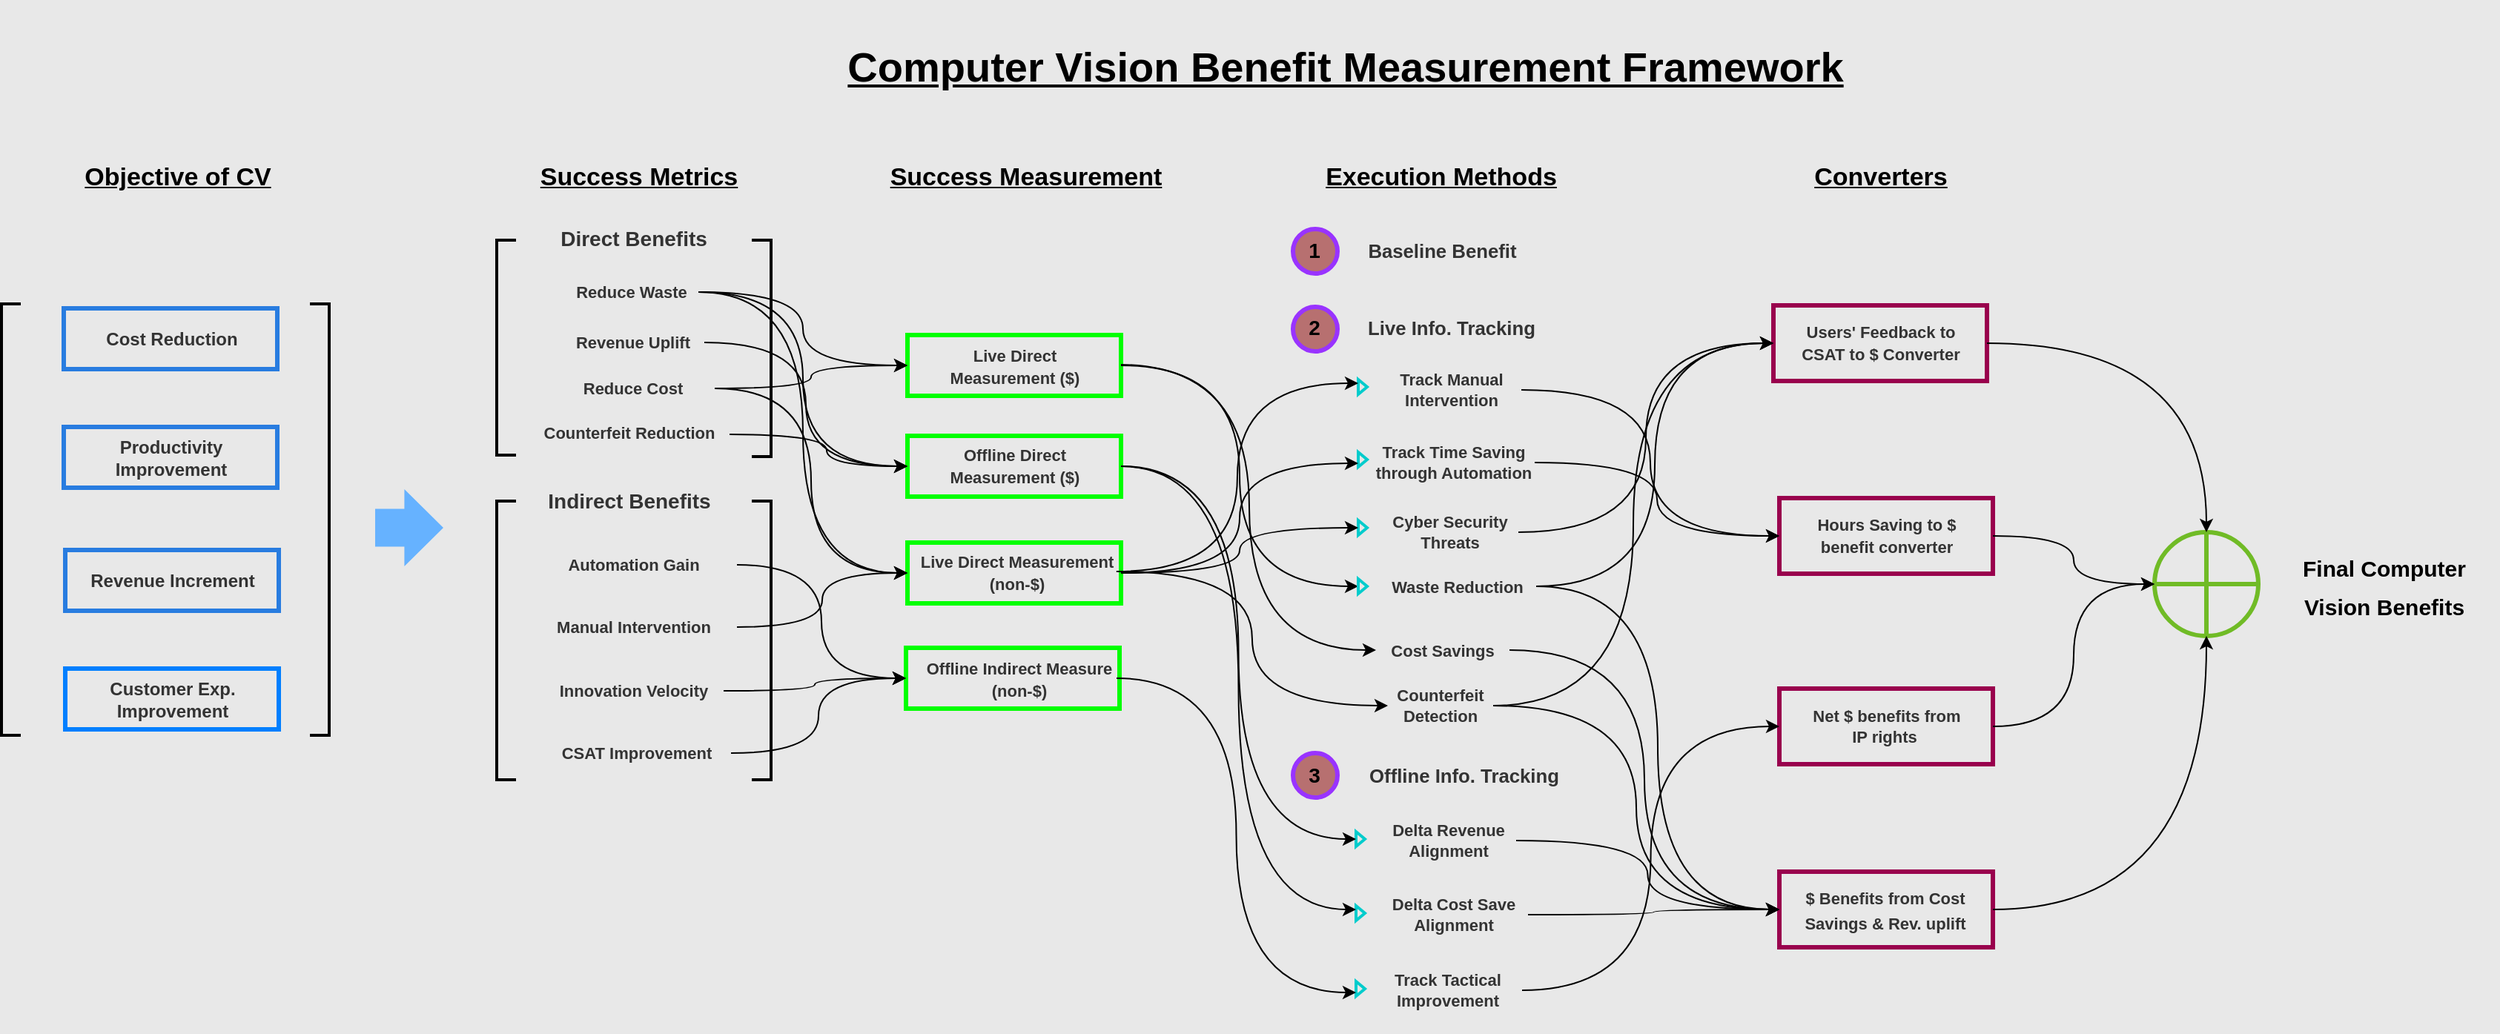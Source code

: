 <mxfile version="28.2.0">
  <diagram name="Page-1" id="OKO1WNVuiHA24uirFd6W">
    <mxGraphModel dx="1042" dy="546" grid="0" gridSize="10" guides="1" tooltips="1" connect="1" arrows="1" fold="1" page="1" pageScale="1" pageWidth="4681" pageHeight="3300" background="#E8E8E8" math="0" shadow="0">
      <root>
        <mxCell id="0" />
        <mxCell id="1" parent="0" />
        <mxCell id="Pjm44x9L5e39kdIj_LCA-42" value="" style="rounded=0;whiteSpace=wrap;html=1;fillColor=none;strokeColor=light-dark(#00FF00,#008F00);strokeWidth=3;" parent="1" vertex="1">
          <mxGeometry x="679" y="1675" width="144" height="41" as="geometry" />
        </mxCell>
        <mxCell id="Pjm44x9L5e39kdIj_LCA-7" value="" style="group" parent="1" vertex="1" connectable="0">
          <mxGeometry x="110" y="1657" width="144" height="41" as="geometry" />
        </mxCell>
        <mxCell id="Pjm44x9L5e39kdIj_LCA-1" value="" style="rounded=0;whiteSpace=wrap;html=1;fillColor=none;strokeColor=light-dark(#287ce0, #008F00);strokeWidth=3;" parent="Pjm44x9L5e39kdIj_LCA-7" vertex="1">
          <mxGeometry width="144" height="41" as="geometry" />
        </mxCell>
        <mxCell id="Pjm44x9L5e39kdIj_LCA-3" value="&lt;h4&gt;&lt;font style=&quot;color: rgb(51, 51, 51);&quot;&gt;&lt;b&gt;Cost Reduction&lt;/b&gt;&lt;/font&gt;&lt;/h4&gt;" style="text;html=1;align=center;verticalAlign=middle;whiteSpace=wrap;rounded=0;" parent="Pjm44x9L5e39kdIj_LCA-7" vertex="1">
          <mxGeometry x="10" y="5.5" width="125.5" height="30" as="geometry" />
        </mxCell>
        <mxCell id="Pjm44x9L5e39kdIj_LCA-8" value="" style="group" parent="1" vertex="1" connectable="0">
          <mxGeometry x="110" y="1737" width="144" height="41" as="geometry" />
        </mxCell>
        <mxCell id="Pjm44x9L5e39kdIj_LCA-5" value="" style="rounded=0;whiteSpace=wrap;html=1;fillColor=none;strokeColor=light-dark(#287ce0, #008F00);strokeWidth=3;" parent="Pjm44x9L5e39kdIj_LCA-8" vertex="1">
          <mxGeometry width="144" height="41" as="geometry" />
        </mxCell>
        <mxCell id="Pjm44x9L5e39kdIj_LCA-6" value="&lt;h4&gt;&lt;font style=&quot;color: rgb(51, 51, 51);&quot;&gt;&lt;b style=&quot;&quot;&gt;Productivity Improvement&lt;/b&gt;&lt;/font&gt;&lt;/h4&gt;" style="text;html=1;align=center;verticalAlign=middle;whiteSpace=wrap;rounded=0;" parent="Pjm44x9L5e39kdIj_LCA-8" vertex="1">
          <mxGeometry x="15.5" y="5.5" width="113" height="30" as="geometry" />
        </mxCell>
        <mxCell id="Pjm44x9L5e39kdIj_LCA-12" value="" style="group" parent="1" vertex="1" connectable="0">
          <mxGeometry x="111" y="1820" width="144" height="41" as="geometry" />
        </mxCell>
        <mxCell id="Pjm44x9L5e39kdIj_LCA-13" value="" style="rounded=0;whiteSpace=wrap;html=1;fillColor=none;strokeColor=light-dark(#287ce0, #008F00);strokeWidth=3;" parent="Pjm44x9L5e39kdIj_LCA-12" vertex="1">
          <mxGeometry width="144" height="41" as="geometry" />
        </mxCell>
        <mxCell id="Pjm44x9L5e39kdIj_LCA-14" value="&lt;h4&gt;&lt;font style=&quot;color: rgb(51, 51, 51);&quot;&gt;&lt;b style=&quot;&quot;&gt;Revenue Increment&lt;/b&gt;&lt;/font&gt;&lt;/h4&gt;" style="text;html=1;align=center;verticalAlign=middle;whiteSpace=wrap;rounded=0;" parent="Pjm44x9L5e39kdIj_LCA-12" vertex="1">
          <mxGeometry x="15.5" y="5.5" width="113" height="30" as="geometry" />
        </mxCell>
        <mxCell id="Pjm44x9L5e39kdIj_LCA-15" value="" style="group" parent="1" vertex="1" connectable="0">
          <mxGeometry x="111" y="1900" width="144" height="41" as="geometry" />
        </mxCell>
        <mxCell id="Pjm44x9L5e39kdIj_LCA-16" value="" style="rounded=0;whiteSpace=wrap;html=1;fillColor=none;strokeColor=light-dark(#007FFF,#008F00);strokeWidth=3;" parent="Pjm44x9L5e39kdIj_LCA-15" vertex="1">
          <mxGeometry width="144" height="41" as="geometry" />
        </mxCell>
        <mxCell id="Pjm44x9L5e39kdIj_LCA-17" value="&lt;h4&gt;&lt;font style=&quot;color: rgb(51, 51, 51);&quot;&gt;&lt;b style=&quot;&quot;&gt;Customer Exp. Improvement&lt;/b&gt;&lt;/font&gt;&lt;/h4&gt;" style="text;html=1;align=center;verticalAlign=middle;whiteSpace=wrap;rounded=0;" parent="Pjm44x9L5e39kdIj_LCA-15" vertex="1">
          <mxGeometry x="15.5" y="5.5" width="113" height="30" as="geometry" />
        </mxCell>
        <mxCell id="Pjm44x9L5e39kdIj_LCA-18" value="" style="strokeWidth=2;html=1;shape=mxgraph.flowchart.annotation_1;align=left;pointerEvents=1;" parent="1" vertex="1">
          <mxGeometry x="68" y="1654" width="13" height="291" as="geometry" />
        </mxCell>
        <mxCell id="Pjm44x9L5e39kdIj_LCA-20" value="" style="strokeWidth=2;html=1;shape=mxgraph.flowchart.annotation_1;align=left;pointerEvents=1;direction=west;" parent="1" vertex="1">
          <mxGeometry x="276" y="1654" width="13" height="291" as="geometry" />
        </mxCell>
        <mxCell id="Pjm44x9L5e39kdIj_LCA-22" value="&lt;b&gt;Objective of CV&lt;/b&gt;" style="text;html=1;align=center;verticalAlign=middle;whiteSpace=wrap;rounded=0;fontSize=17;fontStyle=4" parent="1" vertex="1">
          <mxGeometry x="83" y="1554" width="208" height="30" as="geometry" />
        </mxCell>
        <mxCell id="Pjm44x9L5e39kdIj_LCA-23" value="&lt;h4&gt;&lt;font style=&quot;color: rgb(51, 51, 51);&quot;&gt;&lt;b&gt;Direct Benefits&lt;/b&gt;&lt;/font&gt;&lt;/h4&gt;" style="text;html=1;align=center;verticalAlign=middle;whiteSpace=wrap;rounded=0;fontSize=14;" parent="1" vertex="1">
          <mxGeometry x="425" y="1595" width="139" height="30" as="geometry" />
        </mxCell>
        <mxCell id="Pjm44x9L5e39kdIj_LCA-24" value="&lt;b&gt;Success Metrics&lt;/b&gt;" style="text;html=1;align=center;verticalAlign=middle;whiteSpace=wrap;rounded=0;fontSize=17;fontStyle=4" parent="1" vertex="1">
          <mxGeometry x="394" y="1554" width="208" height="30" as="geometry" />
        </mxCell>
        <mxCell id="Pjm44x9L5e39kdIj_LCA-25" value="" style="strokeWidth=2;html=1;shape=mxgraph.flowchart.annotation_1;align=left;pointerEvents=1;" parent="1" vertex="1">
          <mxGeometry x="402" y="1611" width="13" height="145" as="geometry" />
        </mxCell>
        <mxCell id="Pjm44x9L5e39kdIj_LCA-26" value="" style="strokeWidth=2;html=1;shape=mxgraph.flowchart.annotation_1;align=left;pointerEvents=1;direction=west;" parent="1" vertex="1">
          <mxGeometry x="574" y="1611" width="13" height="146" as="geometry" />
        </mxCell>
        <mxCell id="Pjm44x9L5e39kdIj_LCA-75" style="edgeStyle=orthogonalEdgeStyle;curved=1;rounded=0;orthogonalLoop=1;jettySize=auto;html=1;exitX=1;exitY=0.5;exitDx=0;exitDy=0;entryX=0;entryY=0.5;entryDx=0;entryDy=0;" parent="1" source="Pjm44x9L5e39kdIj_LCA-27" target="Pjm44x9L5e39kdIj_LCA-42" edge="1">
          <mxGeometry relative="1" as="geometry" />
        </mxCell>
        <mxCell id="Pjm44x9L5e39kdIj_LCA-27" value="&lt;h5&gt;&lt;font style=&quot;color: rgb(51, 51, 51); font-size: 11px;&quot;&gt;&lt;b style=&quot;&quot;&gt;Reduce Waste&lt;/b&gt;&lt;/font&gt;&lt;/h5&gt;" style="text;html=1;align=center;verticalAlign=middle;whiteSpace=wrap;rounded=0;fontSize=14;" parent="1" vertex="1">
          <mxGeometry x="448" y="1631" width="90" height="30" as="geometry" />
        </mxCell>
        <mxCell id="Pjm44x9L5e39kdIj_LCA-28" value="&lt;h5&gt;&lt;font style=&quot;color: rgb(51, 51, 51); font-size: 11px;&quot;&gt;&lt;b style=&quot;&quot;&gt;Revenue Uplift&lt;/b&gt;&lt;/font&gt;&lt;/h5&gt;" style="text;html=1;align=center;verticalAlign=middle;whiteSpace=wrap;rounded=0;fontSize=14;fontFamily=Helvetica;fontColor=default;" parent="1" vertex="1">
          <mxGeometry x="446" y="1665" width="96" height="30" as="geometry" />
        </mxCell>
        <mxCell id="Pjm44x9L5e39kdIj_LCA-29" value="&lt;h5&gt;&lt;font style=&quot;color: rgb(51, 51, 51); font-size: 11px;&quot;&gt;&lt;b style=&quot;&quot;&gt;Reduce Cost&lt;/b&gt;&lt;/font&gt;&lt;/h5&gt;" style="text;html=1;align=center;verticalAlign=middle;whiteSpace=wrap;rounded=0;fontSize=12;" parent="1" vertex="1">
          <mxGeometry x="439" y="1701" width="110" height="20" as="geometry" />
        </mxCell>
        <mxCell id="Pjm44x9L5e39kdIj_LCA-30" value="&lt;h4&gt;&lt;font style=&quot;color: rgb(51, 51, 51);&quot;&gt;&lt;b&gt;Indirect Benefits&lt;/b&gt;&lt;/font&gt;&lt;/h4&gt;" style="text;html=1;align=center;verticalAlign=middle;whiteSpace=wrap;rounded=0;fontSize=14;" parent="1" vertex="1">
          <mxGeometry x="422" y="1772" width="139" height="30" as="geometry" />
        </mxCell>
        <mxCell id="Pjm44x9L5e39kdIj_LCA-31" value="" style="strokeWidth=2;html=1;shape=mxgraph.flowchart.annotation_1;align=left;pointerEvents=1;" parent="1" vertex="1">
          <mxGeometry x="402" y="1787" width="13" height="188" as="geometry" />
        </mxCell>
        <mxCell id="Pjm44x9L5e39kdIj_LCA-32" value="" style="strokeWidth=2;html=1;shape=mxgraph.flowchart.annotation_1;align=left;pointerEvents=1;direction=west;" parent="1" vertex="1">
          <mxGeometry x="574" y="1787" width="13" height="188" as="geometry" />
        </mxCell>
        <mxCell id="Pjm44x9L5e39kdIj_LCA-33" value="&lt;h5&gt;&lt;font style=&quot;color: rgb(51, 51, 51); font-size: 11px;&quot;&gt;&lt;b style=&quot;&quot;&gt;Automation Gain&lt;/b&gt;&lt;/font&gt;&lt;/h5&gt;" style="text;html=1;align=center;verticalAlign=middle;whiteSpace=wrap;rounded=0;fontSize=12;" parent="1" vertex="1">
          <mxGeometry x="425" y="1815" width="139" height="30" as="geometry" />
        </mxCell>
        <mxCell id="Pjm44x9L5e39kdIj_LCA-34" value="&lt;h5&gt;&lt;font style=&quot;color: rgb(51, 51, 51); font-size: 11px;&quot;&gt;&lt;b&gt;Manual Intervention&lt;/b&gt;&lt;/font&gt;&lt;/h5&gt;" style="text;html=1;align=center;verticalAlign=middle;whiteSpace=wrap;rounded=0;fontSize=12;" parent="1" vertex="1">
          <mxGeometry x="425" y="1857" width="139" height="30" as="geometry" />
        </mxCell>
        <mxCell id="Pjm44x9L5e39kdIj_LCA-35" value="&lt;h5&gt;&lt;font style=&quot;color: rgb(51, 51, 51); font-size: 11px;&quot;&gt;&lt;b style=&quot;&quot;&gt;Innovation Velocity&lt;/b&gt;&lt;/font&gt;&lt;/h5&gt;" style="text;html=1;align=center;verticalAlign=middle;whiteSpace=wrap;rounded=0;fontSize=12;" parent="1" vertex="1">
          <mxGeometry x="434" y="1900" width="121" height="30" as="geometry" />
        </mxCell>
        <mxCell id="Pjm44x9L5e39kdIj_LCA-38" value="&lt;h5&gt;&lt;font style=&quot;color: rgb(51, 51, 51); font-size: 11px;&quot;&gt;&lt;b style=&quot;&quot;&gt;CSAT Improvement&lt;/b&gt;&lt;/font&gt;&lt;/h5&gt;" style="text;html=1;align=center;verticalAlign=middle;whiteSpace=wrap;rounded=0;fontSize=12;" parent="1" vertex="1">
          <mxGeometry x="433" y="1942" width="127" height="30" as="geometry" />
        </mxCell>
        <mxCell id="Pjm44x9L5e39kdIj_LCA-40" value="&lt;b&gt;Success Measurement&lt;/b&gt;" style="text;html=1;align=center;verticalAlign=middle;whiteSpace=wrap;rounded=0;fontSize=17;fontStyle=4" parent="1" vertex="1">
          <mxGeometry x="655" y="1554" width="208" height="30" as="geometry" />
        </mxCell>
        <mxCell id="Pjm44x9L5e39kdIj_LCA-41" value="" style="group" parent="1" vertex="1" connectable="0">
          <mxGeometry x="679" y="1675" width="144" height="41" as="geometry" />
        </mxCell>
        <mxCell id="Pjm44x9L5e39kdIj_LCA-43" value="&lt;h4&gt;&lt;font style=&quot;color: rgb(51, 51, 51); font-size: 11px;&quot;&gt;&lt;b&gt;Live Direct Measurement ($)&lt;/b&gt;&lt;/font&gt;&lt;/h4&gt;" style="text;html=1;align=center;verticalAlign=middle;whiteSpace=wrap;rounded=0;" parent="Pjm44x9L5e39kdIj_LCA-41" vertex="1">
          <mxGeometry x="15.5" y="5.5" width="113" height="30" as="geometry" />
        </mxCell>
        <mxCell id="Pjm44x9L5e39kdIj_LCA-48" value="" style="rounded=0;whiteSpace=wrap;html=1;fillColor=none;strokeColor=light-dark(#00FF00,#008F00);strokeWidth=3;" parent="1" vertex="1">
          <mxGeometry x="679" y="1743" width="144" height="41" as="geometry" />
        </mxCell>
        <mxCell id="Pjm44x9L5e39kdIj_LCA-49" value="" style="group" parent="1" vertex="1" connectable="0">
          <mxGeometry x="679" y="1742" width="144" height="41" as="geometry" />
        </mxCell>
        <mxCell id="Pjm44x9L5e39kdIj_LCA-50" value="&lt;h4&gt;&lt;font style=&quot;color: rgb(51, 51, 51); font-size: 11px;&quot;&gt;&lt;b&gt;Offline Direct Measurement ($)&lt;/b&gt;&lt;/font&gt;&lt;/h4&gt;" style="text;html=1;align=center;verticalAlign=middle;whiteSpace=wrap;rounded=0;" parent="Pjm44x9L5e39kdIj_LCA-49" vertex="1">
          <mxGeometry x="15.5" y="5.5" width="113" height="30" as="geometry" />
        </mxCell>
        <mxCell id="Pjm44x9L5e39kdIj_LCA-62" value="" style="rounded=0;whiteSpace=wrap;html=1;fillColor=none;strokeColor=light-dark(#00FF00,#008F00);strokeWidth=3;" parent="1" vertex="1">
          <mxGeometry x="679" y="1815" width="144" height="41" as="geometry" />
        </mxCell>
        <mxCell id="Pjm44x9L5e39kdIj_LCA-63" value="" style="group" parent="1" vertex="1" connectable="0">
          <mxGeometry x="675" y="1814" width="147" height="41" as="geometry" />
        </mxCell>
        <mxCell id="Pjm44x9L5e39kdIj_LCA-64" value="&lt;h4&gt;&lt;font style=&quot;color: rgb(51, 51, 51); font-size: 11px;&quot;&gt;&lt;b&gt;Live Direct Measurement (non-$)&lt;/b&gt;&lt;/font&gt;&lt;/h4&gt;" style="text;html=1;align=center;verticalAlign=middle;whiteSpace=wrap;rounded=0;" parent="Pjm44x9L5e39kdIj_LCA-63" vertex="1">
          <mxGeometry x="11.229" y="5.5" width="133.729" height="30" as="geometry" />
        </mxCell>
        <mxCell id="Pjm44x9L5e39kdIj_LCA-76" style="edgeStyle=orthogonalEdgeStyle;curved=1;rounded=0;orthogonalLoop=1;jettySize=auto;html=1;exitX=1;exitY=0.5;exitDx=0;exitDy=0;entryX=0;entryY=0.5;entryDx=0;entryDy=0;" parent="1" source="Pjm44x9L5e39kdIj_LCA-27" target="Pjm44x9L5e39kdIj_LCA-48" edge="1">
          <mxGeometry relative="1" as="geometry">
            <mxPoint x="610" y="1652" as="sourcePoint" />
            <mxPoint x="753" y="1631" as="targetPoint" />
          </mxGeometry>
        </mxCell>
        <mxCell id="Pjm44x9L5e39kdIj_LCA-77" style="edgeStyle=orthogonalEdgeStyle;curved=1;rounded=0;orthogonalLoop=1;jettySize=auto;html=1;exitX=1;exitY=0.5;exitDx=0;exitDy=0;entryX=0;entryY=0.5;entryDx=0;entryDy=0;" parent="1" source="Pjm44x9L5e39kdIj_LCA-28" target="Pjm44x9L5e39kdIj_LCA-48" edge="1">
          <mxGeometry relative="1" as="geometry">
            <mxPoint x="595" y="1713" as="sourcePoint" />
            <mxPoint x="678" y="1688" as="targetPoint" />
          </mxGeometry>
        </mxCell>
        <mxCell id="Pjm44x9L5e39kdIj_LCA-79" style="edgeStyle=orthogonalEdgeStyle;curved=1;rounded=0;orthogonalLoop=1;jettySize=auto;html=1;exitX=1;exitY=0.5;exitDx=0;exitDy=0;entryX=0;entryY=0.5;entryDx=0;entryDy=0;" parent="1" source="Pjm44x9L5e39kdIj_LCA-29" target="Pjm44x9L5e39kdIj_LCA-62" edge="1">
          <mxGeometry relative="1" as="geometry">
            <mxPoint x="510.25" y="1746" as="sourcePoint" />
            <mxPoint x="650.25" y="1758" as="targetPoint" />
          </mxGeometry>
        </mxCell>
        <mxCell id="Pjm44x9L5e39kdIj_LCA-81" style="edgeStyle=orthogonalEdgeStyle;curved=1;rounded=0;orthogonalLoop=1;jettySize=auto;html=1;exitX=1;exitY=0.5;exitDx=0;exitDy=0;entryX=0;entryY=0.5;entryDx=0;entryDy=0;" parent="1" source="Pjm44x9L5e39kdIj_LCA-29" target="Pjm44x9L5e39kdIj_LCA-42" edge="1">
          <mxGeometry relative="1" as="geometry">
            <mxPoint x="511" y="1769" as="sourcePoint" />
            <mxPoint x="641" y="1818" as="targetPoint" />
          </mxGeometry>
        </mxCell>
        <mxCell id="Pjm44x9L5e39kdIj_LCA-84" style="edgeStyle=orthogonalEdgeStyle;curved=1;rounded=0;orthogonalLoop=1;jettySize=auto;html=1;exitX=1;exitY=0.5;exitDx=0;exitDy=0;entryX=0;entryY=0.5;entryDx=0;entryDy=0;" parent="1" source="Pjm44x9L5e39kdIj_LCA-33" target="Pjm44x9L5e39kdIj_LCA-86" edge="1">
          <mxGeometry relative="1" as="geometry">
            <mxPoint x="603" y="1804" as="sourcePoint" />
            <mxPoint x="724" y="1813" as="targetPoint" />
          </mxGeometry>
        </mxCell>
        <mxCell id="Pjm44x9L5e39kdIj_LCA-86" value="" style="rounded=0;whiteSpace=wrap;html=1;fillColor=none;strokeColor=light-dark(#00FF00,#008F00);strokeWidth=3;" parent="1" vertex="1">
          <mxGeometry x="678" y="1886" width="144" height="41" as="geometry" />
        </mxCell>
        <mxCell id="Pjm44x9L5e39kdIj_LCA-87" value="" style="group" parent="1" vertex="1" connectable="0">
          <mxGeometry x="678" y="1886" width="144" height="41" as="geometry" />
        </mxCell>
        <mxCell id="Pjm44x9L5e39kdIj_LCA-88" value="&lt;h4&gt;&lt;font style=&quot;color: rgb(51, 51, 51); font-size: 11px;&quot;&gt;&lt;b&gt;Offline Indirect Measure (non-$)&lt;/b&gt;&lt;/font&gt;&lt;/h4&gt;" style="text;html=1;align=center;verticalAlign=middle;whiteSpace=wrap;rounded=0;" parent="Pjm44x9L5e39kdIj_LCA-87" vertex="1">
          <mxGeometry x="11" y="5.5" width="131" height="30" as="geometry" />
        </mxCell>
        <mxCell id="Pjm44x9L5e39kdIj_LCA-89" style="edgeStyle=orthogonalEdgeStyle;curved=1;rounded=0;orthogonalLoop=1;jettySize=auto;html=1;entryX=0;entryY=0.5;entryDx=0;entryDy=0;exitX=1;exitY=0.5;exitDx=0;exitDy=0;" parent="1" source="Pjm44x9L5e39kdIj_LCA-35" target="Pjm44x9L5e39kdIj_LCA-86" edge="1">
          <mxGeometry relative="1" as="geometry">
            <mxPoint x="580" y="1911" as="sourcePoint" />
            <mxPoint x="688" y="1988" as="targetPoint" />
          </mxGeometry>
        </mxCell>
        <mxCell id="Pjm44x9L5e39kdIj_LCA-90" style="edgeStyle=orthogonalEdgeStyle;curved=1;rounded=0;orthogonalLoop=1;jettySize=auto;html=1;entryX=0;entryY=0.5;entryDx=0;entryDy=0;exitX=1;exitY=0.5;exitDx=0;exitDy=0;" parent="1" source="Pjm44x9L5e39kdIj_LCA-38" target="Pjm44x9L5e39kdIj_LCA-86" edge="1">
          <mxGeometry relative="1" as="geometry">
            <mxPoint x="626" y="1939" as="sourcePoint" />
            <mxPoint x="756" y="2002" as="targetPoint" />
          </mxGeometry>
        </mxCell>
        <mxCell id="Pjm44x9L5e39kdIj_LCA-91" value="&lt;b&gt;Execution Methods&lt;/b&gt;" style="text;html=1;align=center;verticalAlign=middle;whiteSpace=wrap;rounded=0;fontSize=17;fontStyle=4" parent="1" vertex="1">
          <mxGeometry x="935" y="1554" width="208" height="30" as="geometry" />
        </mxCell>
        <mxCell id="Pjm44x9L5e39kdIj_LCA-94" value="&lt;h3&gt;&lt;font style=&quot;color: rgb(51, 51, 51);&quot;&gt;&lt;b&gt;Baseline Benefit&amp;nbsp;&lt;/b&gt;&lt;/font&gt;&lt;/h3&gt;" style="text;html=1;align=center;verticalAlign=middle;whiteSpace=wrap;rounded=0;fontSize=11;" parent="1" vertex="1">
          <mxGeometry x="978" y="1602.5" width="127" height="30" as="geometry" />
        </mxCell>
        <mxCell id="Pjm44x9L5e39kdIj_LCA-92" value="" style="strokeWidth=3;html=1;shape=mxgraph.flowchart.start_2;whiteSpace=wrap;strokeColor=light-dark(#9933FF,#EDEDED);fillColor=light-dark(#b77070, #ededed);container=0;" parent="1" vertex="1">
          <mxGeometry x="939" y="1603.5" width="30" height="30" as="geometry" />
        </mxCell>
        <mxCell id="Pjm44x9L5e39kdIj_LCA-93" value="&lt;h2&gt;&lt;font style=&quot;font-size: 14px;&quot;&gt;1&lt;/font&gt;&lt;/h2&gt;" style="text;html=1;align=center;verticalAlign=middle;whiteSpace=wrap;rounded=0;container=0;" parent="1" vertex="1">
          <mxGeometry x="942.5" y="1606" width="21" height="21" as="geometry" />
        </mxCell>
        <mxCell id="Pjm44x9L5e39kdIj_LCA-96" value="&lt;h3&gt;&lt;font style=&quot;color: rgb(51, 51, 51);&quot;&gt;&lt;b&gt;Live Info. Tracking&lt;/b&gt;&lt;/font&gt;&lt;/h3&gt;" style="text;html=1;align=center;verticalAlign=middle;whiteSpace=wrap;rounded=0;fontSize=11;" parent="1" vertex="1">
          <mxGeometry x="978" y="1655" width="136" height="30" as="geometry" />
        </mxCell>
        <mxCell id="Pjm44x9L5e39kdIj_LCA-97" value="" style="strokeWidth=3;html=1;shape=mxgraph.flowchart.start_2;whiteSpace=wrap;strokeColor=light-dark(#9933FF,#EDEDED);fillColor=light-dark(#b77070, #ededed);container=0;" parent="1" vertex="1">
          <mxGeometry x="939" y="1656" width="30" height="30" as="geometry" />
        </mxCell>
        <mxCell id="Pjm44x9L5e39kdIj_LCA-98" value="&lt;h2&gt;&lt;font style=&quot;font-size: 14px;&quot;&gt;2&lt;/font&gt;&lt;/h2&gt;" style="text;html=1;align=center;verticalAlign=middle;whiteSpace=wrap;rounded=0;container=0;" parent="1" vertex="1">
          <mxGeometry x="942.5" y="1658.5" width="21" height="21" as="geometry" />
        </mxCell>
        <mxCell id="Pjm44x9L5e39kdIj_LCA-100" value="" style="triangle;whiteSpace=wrap;html=1;strokeWidth=2;strokeColor=#00CCCC;fillColor=none;" parent="1" vertex="1">
          <mxGeometry x="983" y="1705" width="6" height="10" as="geometry" />
        </mxCell>
        <mxCell id="Pjm44x9L5e39kdIj_LCA-101" value="&lt;h5&gt;&lt;font style=&quot;color: rgb(51, 51, 51); font-size: 11px;&quot;&gt;&lt;b style=&quot;&quot;&gt;Track Manual Intervention&lt;/b&gt;&lt;/font&gt;&lt;/h5&gt;" style="text;html=1;align=center;verticalAlign=middle;whiteSpace=wrap;rounded=0;fontSize=11;" parent="1" vertex="1">
          <mxGeometry x="999" y="1700" width="94" height="24" as="geometry" />
        </mxCell>
        <mxCell id="Pjm44x9L5e39kdIj_LCA-103" value="" style="triangle;whiteSpace=wrap;html=1;strokeWidth=2;strokeColor=#00CCCC;fillColor=none;" parent="1" vertex="1">
          <mxGeometry x="983" y="1754" width="6" height="10" as="geometry" />
        </mxCell>
        <mxCell id="Pjm44x9L5e39kdIj_LCA-104" value="&lt;h5&gt;&lt;font style=&quot;color: rgb(51, 51, 51); font-size: 11px;&quot;&gt;&lt;b style=&quot;&quot;&gt;Track Time Saving through Automation&lt;/b&gt;&lt;/font&gt;&lt;/h5&gt;" style="text;html=1;align=center;verticalAlign=middle;whiteSpace=wrap;rounded=0;fontSize=11;" parent="1" vertex="1">
          <mxGeometry x="993" y="1749" width="109" height="24" as="geometry" />
        </mxCell>
        <mxCell id="DvH0oKD77Us_AZ8ZDjh3-1" value="" style="triangle;whiteSpace=wrap;html=1;strokeWidth=2;strokeColor=#00CCCC;fillColor=none;" parent="1" vertex="1">
          <mxGeometry x="983" y="1800" width="6" height="10" as="geometry" />
        </mxCell>
        <mxCell id="DvH0oKD77Us_AZ8ZDjh3-2" value="&lt;h5&gt;&lt;font style=&quot;color: rgb(51, 51, 51); font-size: 11px;&quot;&gt;&lt;b style=&quot;&quot;&gt;Cyber Security Threats&lt;/b&gt;&lt;/font&gt;&lt;/h5&gt;" style="text;html=1;align=center;verticalAlign=middle;whiteSpace=wrap;rounded=0;fontSize=11;" parent="1" vertex="1">
          <mxGeometry x="999" y="1796" width="92" height="24" as="geometry" />
        </mxCell>
        <mxCell id="DvH0oKD77Us_AZ8ZDjh3-3" value="&lt;h3&gt;&lt;font style=&quot;color: rgb(51, 51, 51);&quot;&gt;&lt;b&gt;Offline Info. Tracking&lt;/b&gt;&lt;/font&gt;&lt;/h3&gt;" style="text;html=1;align=center;verticalAlign=middle;whiteSpace=wrap;rounded=0;fontSize=11;" parent="1" vertex="1">
          <mxGeometry x="978" y="1957" width="152.5" height="30" as="geometry" />
        </mxCell>
        <mxCell id="DvH0oKD77Us_AZ8ZDjh3-4" value="" style="strokeWidth=3;html=1;shape=mxgraph.flowchart.start_2;whiteSpace=wrap;strokeColor=light-dark(#9933FF,#EDEDED);fillColor=light-dark(#b77070, #ededed);container=0;" parent="1" vertex="1">
          <mxGeometry x="939" y="1957" width="30" height="30" as="geometry" />
        </mxCell>
        <mxCell id="DvH0oKD77Us_AZ8ZDjh3-5" value="&lt;h2&gt;&lt;font style=&quot;font-size: 14px;&quot;&gt;3&lt;/font&gt;&lt;/h2&gt;" style="text;html=1;align=center;verticalAlign=middle;whiteSpace=wrap;rounded=0;container=0;" parent="1" vertex="1">
          <mxGeometry x="942.5" y="1960.5" width="21" height="21" as="geometry" />
        </mxCell>
        <mxCell id="DvH0oKD77Us_AZ8ZDjh3-8" value="" style="triangle;whiteSpace=wrap;html=1;strokeWidth=2;strokeColor=#00CCCC;fillColor=none;" parent="1" vertex="1">
          <mxGeometry x="981.5" y="2010" width="6" height="10" as="geometry" />
        </mxCell>
        <mxCell id="DvH0oKD77Us_AZ8ZDjh3-9" value="&lt;h5&gt;&lt;font style=&quot;color: rgb(51, 51, 51); font-size: 11px;&quot;&gt;&lt;b style=&quot;&quot;&gt;Delta Revenue Alignment&lt;/b&gt;&lt;/font&gt;&lt;/h5&gt;" style="text;html=1;align=center;verticalAlign=middle;whiteSpace=wrap;rounded=0;fontSize=11;" parent="1" vertex="1">
          <mxGeometry x="997.5" y="2004" width="92" height="24" as="geometry" />
        </mxCell>
        <mxCell id="DvH0oKD77Us_AZ8ZDjh3-10" value="" style="triangle;whiteSpace=wrap;html=1;strokeWidth=2;strokeColor=#00CCCC;fillColor=none;" parent="1" vertex="1">
          <mxGeometry x="981.5" y="2060" width="6" height="10" as="geometry" />
        </mxCell>
        <mxCell id="DvH0oKD77Us_AZ8ZDjh3-11" value="&lt;h5&gt;&lt;font style=&quot;color: rgb(51, 51, 51); font-size: 11px;&quot;&gt;&lt;b style=&quot;&quot;&gt;Delta Cost Save Alignment&lt;/b&gt;&lt;/font&gt;&lt;/h5&gt;" style="text;html=1;align=center;verticalAlign=middle;whiteSpace=wrap;rounded=0;fontSize=11;" parent="1" vertex="1">
          <mxGeometry x="996.5" y="2054" width="101" height="24" as="geometry" />
        </mxCell>
        <mxCell id="DvH0oKD77Us_AZ8ZDjh3-12" value="&lt;b&gt;Converters&lt;/b&gt;" style="text;html=1;align=center;verticalAlign=middle;whiteSpace=wrap;rounded=0;fontSize=17;fontStyle=4" parent="1" vertex="1">
          <mxGeometry x="1243" y="1554" width="185" height="30" as="geometry" />
        </mxCell>
        <mxCell id="DvH0oKD77Us_AZ8ZDjh3-14" style="edgeStyle=orthogonalEdgeStyle;curved=1;rounded=0;orthogonalLoop=1;jettySize=auto;html=1;exitX=1;exitY=0.5;exitDx=0;exitDy=0;entryX=0;entryY=0.5;entryDx=0;entryDy=0;" parent="1" source="Pjm44x9L5e39kdIj_LCA-42" target="DvH0oKD77Us_AZ8ZDjh3-15" edge="1">
          <mxGeometry relative="1" as="geometry">
            <mxPoint x="795.53" y="1780.26" as="sourcePoint" />
            <mxPoint x="938.53" y="1759.26" as="targetPoint" />
          </mxGeometry>
        </mxCell>
        <mxCell id="DvH0oKD77Us_AZ8ZDjh3-15" value="" style="triangle;whiteSpace=wrap;html=1;strokeWidth=2;strokeColor=#00CCCC;fillColor=none;" parent="1" vertex="1">
          <mxGeometry x="983" y="1839.5" width="6" height="10" as="geometry" />
        </mxCell>
        <mxCell id="DvH0oKD77Us_AZ8ZDjh3-16" value="&lt;h5&gt;&lt;font style=&quot;color: rgb(51, 51, 51); font-size: 11px;&quot;&gt;&lt;b style=&quot;&quot;&gt;Waste Reduction&lt;/b&gt;&lt;/font&gt;&lt;/h5&gt;" style="text;html=1;align=center;verticalAlign=middle;whiteSpace=wrap;rounded=0;fontSize=11;" parent="1" vertex="1">
          <mxGeometry x="997" y="1832.5" width="106" height="24" as="geometry" />
        </mxCell>
        <mxCell id="DvH0oKD77Us_AZ8ZDjh3-17" style="edgeStyle=orthogonalEdgeStyle;curved=1;rounded=0;orthogonalLoop=1;jettySize=auto;html=1;exitX=1;exitY=0.5;exitDx=0;exitDy=0;entryX=0;entryY=0.5;entryDx=0;entryDy=0;" parent="1" source="Pjm44x9L5e39kdIj_LCA-48" target="DvH0oKD77Us_AZ8ZDjh3-8" edge="1">
          <mxGeometry relative="1" as="geometry">
            <mxPoint x="874" y="1638" as="sourcePoint" />
            <mxPoint x="1028" y="1880" as="targetPoint" />
          </mxGeometry>
        </mxCell>
        <mxCell id="DvH0oKD77Us_AZ8ZDjh3-18" style="edgeStyle=orthogonalEdgeStyle;curved=1;rounded=0;orthogonalLoop=1;jettySize=auto;html=1;exitX=1;exitY=0.5;exitDx=0;exitDy=0;entryX=0;entryY=0.25;entryDx=0;entryDy=0;" parent="1" source="Pjm44x9L5e39kdIj_LCA-48" target="DvH0oKD77Us_AZ8ZDjh3-10" edge="1">
          <mxGeometry relative="1" as="geometry">
            <mxPoint x="790.44" y="1738.03" as="sourcePoint" />
            <mxPoint x="942.44" y="2091.03" as="targetPoint" />
          </mxGeometry>
        </mxCell>
        <mxCell id="DvH0oKD77Us_AZ8ZDjh3-19" style="edgeStyle=orthogonalEdgeStyle;curved=1;rounded=0;orthogonalLoop=1;jettySize=auto;html=1;exitX=1;exitY=0.5;exitDx=0;exitDy=0;entryX=0;entryY=0.5;entryDx=0;entryDy=0;" parent="1" source="Pjm44x9L5e39kdIj_LCA-62" target="DvH0oKD77Us_AZ8ZDjh3-1" edge="1">
          <mxGeometry relative="1" as="geometry">
            <mxPoint x="873" y="1805" as="sourcePoint" />
            <mxPoint x="916" y="1924" as="targetPoint" />
          </mxGeometry>
        </mxCell>
        <mxCell id="DvH0oKD77Us_AZ8ZDjh3-22" style="edgeStyle=orthogonalEdgeStyle;curved=1;rounded=0;orthogonalLoop=1;jettySize=auto;html=1;exitX=1;exitY=0.5;exitDx=0;exitDy=0;entryX=0;entryY=0.75;entryDx=0;entryDy=0;" parent="1" source="Pjm44x9L5e39kdIj_LCA-62" target="Pjm44x9L5e39kdIj_LCA-103" edge="1">
          <mxGeometry relative="1" as="geometry">
            <mxPoint x="815" y="1757" as="sourcePoint" />
            <mxPoint x="969" y="1814" as="targetPoint" />
          </mxGeometry>
        </mxCell>
        <mxCell id="DvH0oKD77Us_AZ8ZDjh3-23" style="edgeStyle=orthogonalEdgeStyle;curved=1;rounded=0;orthogonalLoop=1;jettySize=auto;html=1;exitX=1;exitY=0.5;exitDx=0;exitDy=0;entryX=0;entryY=0.25;entryDx=0;entryDy=0;" parent="1" source="Pjm44x9L5e39kdIj_LCA-64" target="Pjm44x9L5e39kdIj_LCA-100" edge="1">
          <mxGeometry relative="1" as="geometry">
            <mxPoint x="843" y="1991" as="sourcePoint" />
            <mxPoint x="997" y="2001" as="targetPoint" />
          </mxGeometry>
        </mxCell>
        <mxCell id="DvH0oKD77Us_AZ8ZDjh3-26" value="" style="triangle;whiteSpace=wrap;html=1;strokeWidth=2;strokeColor=#00CCCC;fillColor=none;" parent="1" vertex="1">
          <mxGeometry x="981.5" y="2111" width="6" height="10" as="geometry" />
        </mxCell>
        <mxCell id="DvH0oKD77Us_AZ8ZDjh3-27" value="&lt;h5&gt;&lt;font style=&quot;color: rgb(51, 51, 51); font-size: 11px;&quot;&gt;&lt;b style=&quot;&quot;&gt;Track Tactical Improvement&lt;/b&gt;&lt;/font&gt;&lt;/h5&gt;" style="text;html=1;align=center;verticalAlign=middle;whiteSpace=wrap;rounded=0;fontSize=11;" parent="1" vertex="1">
          <mxGeometry x="992.5" y="2105" width="101" height="24" as="geometry" />
        </mxCell>
        <mxCell id="DvH0oKD77Us_AZ8ZDjh3-28" style="edgeStyle=orthogonalEdgeStyle;curved=1;rounded=0;orthogonalLoop=1;jettySize=auto;html=1;exitX=1;exitY=0.5;exitDx=0;exitDy=0;entryX=0;entryY=0.75;entryDx=0;entryDy=0;" parent="1" source="Pjm44x9L5e39kdIj_LCA-88" target="DvH0oKD77Us_AZ8ZDjh3-26" edge="1">
          <mxGeometry relative="1" as="geometry">
            <mxPoint x="929" y="1756" as="sourcePoint" />
            <mxPoint x="1078" y="2109" as="targetPoint" />
          </mxGeometry>
        </mxCell>
        <mxCell id="DvH0oKD77Us_AZ8ZDjh3-29" value="" style="rounded=0;whiteSpace=wrap;html=1;fillColor=none;strokeColor=light-dark(#99004d, #008F00);strokeWidth=3;" parent="1" vertex="1">
          <mxGeometry x="1263" y="1655" width="144" height="51" as="geometry" />
        </mxCell>
        <mxCell id="DvH0oKD77Us_AZ8ZDjh3-30" value="" style="group;strokeColor=light-dark(#99004d, #008F00);" parent="1" vertex="1" connectable="0">
          <mxGeometry x="1263" y="1655" width="144" height="51" as="geometry" />
        </mxCell>
        <mxCell id="DvH0oKD77Us_AZ8ZDjh3-31" value="&lt;h4&gt;&lt;font style=&quot;color: rgb(51, 51, 51); font-size: 11px;&quot;&gt;&lt;b&gt;Users&#39; Feedback to CSAT to $ Converter&lt;/b&gt;&lt;/font&gt;&lt;/h4&gt;" style="text;html=1;align=center;verticalAlign=middle;whiteSpace=wrap;rounded=0;" parent="DvH0oKD77Us_AZ8ZDjh3-30" vertex="1">
          <mxGeometry x="15.5" y="6.841" width="113" height="37.317" as="geometry" />
        </mxCell>
        <mxCell id="DvH0oKD77Us_AZ8ZDjh3-33" value="" style="rounded=0;whiteSpace=wrap;html=1;fillColor=none;strokeColor=light-dark(#99004D,#008F00);strokeWidth=3;" parent="1" vertex="1">
          <mxGeometry x="1267" y="1785" width="144" height="51" as="geometry" />
        </mxCell>
        <mxCell id="DvH0oKD77Us_AZ8ZDjh3-34" value="" style="group" parent="1" vertex="1" connectable="0">
          <mxGeometry x="1267" y="1785" width="144" height="51" as="geometry" />
        </mxCell>
        <mxCell id="DvH0oKD77Us_AZ8ZDjh3-35" value="&lt;h4&gt;&lt;font style=&quot;color: rgb(51, 51, 51); font-size: 11px;&quot;&gt;&lt;b&gt;Hours Saving to $ benefit converter&lt;/b&gt;&lt;/font&gt;&lt;/h4&gt;" style="text;html=1;align=center;verticalAlign=middle;whiteSpace=wrap;rounded=0;" parent="DvH0oKD77Us_AZ8ZDjh3-34" vertex="1">
          <mxGeometry x="15.5" y="6.841" width="113" height="37.317" as="geometry" />
        </mxCell>
        <mxCell id="DvH0oKD77Us_AZ8ZDjh3-36" value="" style="rounded=0;whiteSpace=wrap;html=1;fillColor=none;strokeColor=light-dark(#99004D,#008F00);strokeWidth=3;" parent="1" vertex="1">
          <mxGeometry x="1267" y="1913.5" width="144" height="51" as="geometry" />
        </mxCell>
        <mxCell id="DvH0oKD77Us_AZ8ZDjh3-37" value="" style="group" parent="1" vertex="1" connectable="0">
          <mxGeometry x="1267" y="1913.5" width="144" height="51" as="geometry" />
        </mxCell>
        <mxCell id="DvH0oKD77Us_AZ8ZDjh3-38" value="&lt;h5&gt;&lt;font color=&quot;#333333&quot;&gt;&lt;span style=&quot;font-size: 11px;&quot;&gt;&lt;b&gt;Net $ benefits from IP rights&amp;nbsp;&lt;/b&gt;&lt;/span&gt;&lt;/font&gt;&lt;/h5&gt;" style="text;html=1;align=center;verticalAlign=middle;whiteSpace=wrap;rounded=0;" parent="DvH0oKD77Us_AZ8ZDjh3-37" vertex="1">
          <mxGeometry x="15.5" y="6.841" width="113" height="37.317" as="geometry" />
        </mxCell>
        <mxCell id="DvH0oKD77Us_AZ8ZDjh3-39" value="" style="rounded=0;whiteSpace=wrap;html=1;fillColor=none;strokeColor=light-dark(#99004D,#008F00);strokeWidth=3;" parent="1" vertex="1">
          <mxGeometry x="1267" y="2037" width="144" height="51" as="geometry" />
        </mxCell>
        <mxCell id="DvH0oKD77Us_AZ8ZDjh3-40" value="" style="group" parent="1" vertex="1" connectable="0">
          <mxGeometry x="1267" y="2037" width="144" height="51" as="geometry" />
        </mxCell>
        <mxCell id="DvH0oKD77Us_AZ8ZDjh3-41" value="&lt;h3&gt;&lt;font color=&quot;#333333&quot;&gt;&lt;span style=&quot;font-size: 11px;&quot;&gt;&lt;b&gt;$ Benefits from Cost Savings &amp;amp; Rev. uplift&lt;/b&gt;&lt;/span&gt;&lt;/font&gt;&lt;/h3&gt;" style="text;html=1;align=center;verticalAlign=middle;whiteSpace=wrap;rounded=0;" parent="DvH0oKD77Us_AZ8ZDjh3-40" vertex="1">
          <mxGeometry x="6" y="6.84" width="131" height="37.32" as="geometry" />
        </mxCell>
        <mxCell id="DvH0oKD77Us_AZ8ZDjh3-42" value="" style="verticalLabelPosition=bottom;verticalAlign=top;html=1;shape=mxgraph.flowchart.summing_function;fillColor=none;strokeColor=#70BB26;strokeWidth=3;" parent="1" vertex="1">
          <mxGeometry x="1520" y="1808" width="70" height="70" as="geometry" />
        </mxCell>
        <mxCell id="DvH0oKD77Us_AZ8ZDjh3-43" style="edgeStyle=orthogonalEdgeStyle;curved=1;rounded=0;orthogonalLoop=1;jettySize=auto;html=1;exitX=1;exitY=0.5;exitDx=0;exitDy=0;entryX=0.5;entryY=0;entryDx=0;entryDy=0;entryPerimeter=0;" parent="1" source="DvH0oKD77Us_AZ8ZDjh3-29" target="DvH0oKD77Us_AZ8ZDjh3-42" edge="1">
          <mxGeometry relative="1" as="geometry">
            <mxPoint x="1473" y="1675" as="sourcePoint" />
            <mxPoint x="1588" y="1800" as="targetPoint" />
          </mxGeometry>
        </mxCell>
        <mxCell id="DvH0oKD77Us_AZ8ZDjh3-44" style="edgeStyle=orthogonalEdgeStyle;curved=1;rounded=0;orthogonalLoop=1;jettySize=auto;html=1;exitX=1;exitY=0.5;exitDx=0;exitDy=0;entryX=0.5;entryY=1;entryDx=0;entryDy=0;entryPerimeter=0;" parent="1" source="DvH0oKD77Us_AZ8ZDjh3-39" target="DvH0oKD77Us_AZ8ZDjh3-42" edge="1">
          <mxGeometry relative="1" as="geometry">
            <mxPoint x="1495" y="1980" as="sourcePoint" />
            <mxPoint x="1643" y="2107" as="targetPoint" />
          </mxGeometry>
        </mxCell>
        <mxCell id="DvH0oKD77Us_AZ8ZDjh3-45" style="edgeStyle=orthogonalEdgeStyle;curved=1;rounded=0;orthogonalLoop=1;jettySize=auto;html=1;exitX=1;exitY=0.5;exitDx=0;exitDy=0;entryX=0;entryY=0.5;entryDx=0;entryDy=0;entryPerimeter=0;" parent="1" source="DvH0oKD77Us_AZ8ZDjh3-33" target="DvH0oKD77Us_AZ8ZDjh3-42" edge="1">
          <mxGeometry relative="1" as="geometry">
            <mxPoint x="1484" y="1687" as="sourcePoint" />
            <mxPoint x="1632" y="1814" as="targetPoint" />
          </mxGeometry>
        </mxCell>
        <mxCell id="DvH0oKD77Us_AZ8ZDjh3-46" style="edgeStyle=orthogonalEdgeStyle;curved=1;rounded=0;orthogonalLoop=1;jettySize=auto;html=1;exitX=1;exitY=0.5;exitDx=0;exitDy=0;entryX=0;entryY=0.5;entryDx=0;entryDy=0;entryPerimeter=0;" parent="1" source="DvH0oKD77Us_AZ8ZDjh3-36" target="DvH0oKD77Us_AZ8ZDjh3-42" edge="1">
          <mxGeometry relative="1" as="geometry">
            <mxPoint x="1480" y="1836" as="sourcePoint" />
            <mxPoint x="1454" y="1878" as="targetPoint" />
          </mxGeometry>
        </mxCell>
        <mxCell id="DvH0oKD77Us_AZ8ZDjh3-47" value="&lt;h2&gt;&lt;b&gt;&lt;font style=&quot;font-size: 15px;&quot;&gt;Final Computer Vision Benefits&lt;/font&gt;&lt;/b&gt;&lt;/h2&gt;" style="text;html=1;align=center;verticalAlign=middle;whiteSpace=wrap;rounded=0;fontSize=14;" parent="1" vertex="1">
          <mxGeometry x="1598" y="1818.5" width="154" height="49" as="geometry" />
        </mxCell>
        <mxCell id="DvH0oKD77Us_AZ8ZDjh3-48" style="edgeStyle=orthogonalEdgeStyle;curved=1;rounded=0;orthogonalLoop=1;jettySize=auto;html=1;exitX=1;exitY=0.5;exitDx=0;exitDy=0;entryX=0;entryY=0.5;entryDx=0;entryDy=0;" parent="1" source="Pjm44x9L5e39kdIj_LCA-101" target="DvH0oKD77Us_AZ8ZDjh3-33" edge="1">
          <mxGeometry relative="1" as="geometry">
            <mxPoint x="1166" y="1728" as="sourcePoint" />
            <mxPoint x="1320" y="1738" as="targetPoint" />
          </mxGeometry>
        </mxCell>
        <mxCell id="DvH0oKD77Us_AZ8ZDjh3-50" style="edgeStyle=orthogonalEdgeStyle;curved=1;rounded=0;orthogonalLoop=1;jettySize=auto;html=1;exitX=1;exitY=0.5;exitDx=0;exitDy=0;entryX=0;entryY=0.5;entryDx=0;entryDy=0;" parent="1" source="Pjm44x9L5e39kdIj_LCA-104" target="DvH0oKD77Us_AZ8ZDjh3-33" edge="1">
          <mxGeometry relative="1" as="geometry">
            <mxPoint x="1154" y="1810" as="sourcePoint" />
            <mxPoint x="1323" y="1898" as="targetPoint" />
          </mxGeometry>
        </mxCell>
        <mxCell id="DvH0oKD77Us_AZ8ZDjh3-51" style="edgeStyle=orthogonalEdgeStyle;curved=1;rounded=0;orthogonalLoop=1;jettySize=auto;html=1;exitX=1;exitY=0.5;exitDx=0;exitDy=0;entryX=0;entryY=0.5;entryDx=0;entryDy=0;" parent="1" source="DvH0oKD77Us_AZ8ZDjh3-2" target="DvH0oKD77Us_AZ8ZDjh3-29" edge="1">
          <mxGeometry relative="1" as="geometry">
            <mxPoint x="1130" y="1846" as="sourcePoint" />
            <mxPoint x="1284" y="1884" as="targetPoint" />
          </mxGeometry>
        </mxCell>
        <mxCell id="DvH0oKD77Us_AZ8ZDjh3-53" style="edgeStyle=orthogonalEdgeStyle;curved=1;rounded=0;orthogonalLoop=1;jettySize=auto;html=1;exitX=1;exitY=0.5;exitDx=0;exitDy=0;entryX=0;entryY=0.5;entryDx=0;entryDy=0;" parent="1" source="DvH0oKD77Us_AZ8ZDjh3-16" target="DvH0oKD77Us_AZ8ZDjh3-39" edge="1">
          <mxGeometry relative="1" as="geometry">
            <mxPoint x="1127" y="1867.5" as="sourcePoint" />
            <mxPoint x="1286" y="1855.5" as="targetPoint" />
          </mxGeometry>
        </mxCell>
        <mxCell id="DvH0oKD77Us_AZ8ZDjh3-56" style="edgeStyle=orthogonalEdgeStyle;curved=1;rounded=0;orthogonalLoop=1;jettySize=auto;html=1;exitX=1;exitY=0.5;exitDx=0;exitDy=0;entryX=0;entryY=0.5;entryDx=0;entryDy=0;" parent="1" source="DvH0oKD77Us_AZ8ZDjh3-9" target="DvH0oKD77Us_AZ8ZDjh3-39" edge="1">
          <mxGeometry relative="1" as="geometry">
            <mxPoint x="1107" y="1945" as="sourcePoint" />
            <mxPoint x="1306" y="2059" as="targetPoint" />
          </mxGeometry>
        </mxCell>
        <mxCell id="DvH0oKD77Us_AZ8ZDjh3-57" style="edgeStyle=orthogonalEdgeStyle;curved=1;rounded=0;orthogonalLoop=1;jettySize=auto;html=1;exitX=1;exitY=0.5;exitDx=0;exitDy=0;entryX=0;entryY=0.5;entryDx=0;entryDy=0;" parent="1" source="DvH0oKD77Us_AZ8ZDjh3-27" target="DvH0oKD77Us_AZ8ZDjh3-36" edge="1">
          <mxGeometry relative="1" as="geometry">
            <mxPoint x="1127" y="1994" as="sourcePoint" />
            <mxPoint x="1303" y="2058" as="targetPoint" />
          </mxGeometry>
        </mxCell>
        <mxCell id="DvH0oKD77Us_AZ8ZDjh3-58" style="edgeStyle=orthogonalEdgeStyle;curved=1;rounded=0;orthogonalLoop=1;jettySize=auto;html=1;exitX=1;exitY=0.5;exitDx=0;exitDy=0;entryX=0;entryY=0.5;entryDx=0;entryDy=0;" parent="1" source="DvH0oKD77Us_AZ8ZDjh3-16" target="DvH0oKD77Us_AZ8ZDjh3-29" edge="1">
          <mxGeometry relative="1" as="geometry">
            <mxPoint x="1140" y="2134" as="sourcePoint" />
            <mxPoint x="1307" y="1973" as="targetPoint" />
          </mxGeometry>
        </mxCell>
        <mxCell id="DvH0oKD77Us_AZ8ZDjh3-60" style="edgeStyle=orthogonalEdgeStyle;curved=1;rounded=0;orthogonalLoop=1;jettySize=auto;html=1;exitX=1;exitY=0.5;exitDx=0;exitDy=0;entryX=0;entryY=0.5;entryDx=0;entryDy=0;" parent="1" source="DvH0oKD77Us_AZ8ZDjh3-11" target="DvH0oKD77Us_AZ8ZDjh3-39" edge="1">
          <mxGeometry relative="1" as="geometry">
            <mxPoint x="1141" y="1991" as="sourcePoint" />
            <mxPoint x="1260" y="2055" as="targetPoint" />
          </mxGeometry>
        </mxCell>
        <mxCell id="DvH0oKD77Us_AZ8ZDjh3-61" value="" style="html=1;shadow=0;dashed=0;align=center;verticalAlign=middle;shape=mxgraph.arrows2.arrow;dy=0.51;dx=26.29;notch=0;fillColor=#66B2FF;strokeColor=none;" parent="1" vertex="1">
          <mxGeometry x="320" y="1779" width="46" height="52" as="geometry" />
        </mxCell>
        <mxCell id="DvH0oKD77Us_AZ8ZDjh3-63" value="&lt;h1&gt;&lt;b&gt;&lt;font style=&quot;font-size: 28px;&quot;&gt;&lt;u&gt;Computer Vision Benefit Measurement Framework&lt;/u&gt;&lt;/font&gt;&lt;/b&gt;&lt;/h1&gt;" style="text;html=1;align=center;verticalAlign=middle;whiteSpace=wrap;rounded=0;fontSize=17;" parent="1" vertex="1">
          <mxGeometry x="578" y="1477" width="793" height="30" as="geometry" />
        </mxCell>
        <mxCell id="deV8MRW3wUbPBK9NanSd-3" style="edgeStyle=orthogonalEdgeStyle;curved=1;rounded=0;orthogonalLoop=1;jettySize=auto;html=1;exitX=1;exitY=0.5;exitDx=0;exitDy=0;entryX=0;entryY=0.5;entryDx=0;entryDy=0;" edge="1" parent="1" source="Pjm44x9L5e39kdIj_LCA-27" target="Pjm44x9L5e39kdIj_LCA-62">
          <mxGeometry relative="1" as="geometry">
            <mxPoint x="597" y="1646" as="sourcePoint" />
            <mxPoint x="740" y="1693" as="targetPoint" />
          </mxGeometry>
        </mxCell>
        <mxCell id="deV8MRW3wUbPBK9NanSd-4" value="&lt;h5&gt;&lt;font style=&quot;color: rgb(51, 51, 51); font-size: 11px;&quot;&gt;&lt;b style=&quot;&quot;&gt;Counterfeit Reduction&lt;/b&gt;&lt;/font&gt;&lt;/h5&gt;" style="text;html=1;align=center;verticalAlign=middle;whiteSpace=wrap;rounded=0;fontSize=12;" vertex="1" parent="1">
          <mxGeometry x="413" y="1732" width="157" height="18" as="geometry" />
        </mxCell>
        <mxCell id="deV8MRW3wUbPBK9NanSd-5" style="edgeStyle=orthogonalEdgeStyle;curved=1;rounded=0;orthogonalLoop=1;jettySize=auto;html=1;exitX=0.93;exitY=0.556;exitDx=0;exitDy=0;entryX=0;entryY=0.5;entryDx=0;entryDy=0;exitPerimeter=0;" edge="1" parent="1" source="deV8MRW3wUbPBK9NanSd-4" target="Pjm44x9L5e39kdIj_LCA-48">
          <mxGeometry relative="1" as="geometry">
            <mxPoint x="575" y="1719" as="sourcePoint" />
            <mxPoint x="705" y="1844" as="targetPoint" />
          </mxGeometry>
        </mxCell>
        <mxCell id="deV8MRW3wUbPBK9NanSd-8" value="&lt;h5&gt;&lt;font style=&quot;color: rgb(51, 51, 51); font-size: 11px;&quot;&gt;&lt;b style=&quot;&quot;&gt;Cost Savings&lt;/b&gt;&lt;/font&gt;&lt;/h5&gt;" style="text;html=1;align=center;verticalAlign=middle;whiteSpace=wrap;rounded=0;fontSize=11;" vertex="1" parent="1">
          <mxGeometry x="995" y="1875.5" width="90" height="24" as="geometry" />
        </mxCell>
        <mxCell id="deV8MRW3wUbPBK9NanSd-9" style="edgeStyle=orthogonalEdgeStyle;curved=1;rounded=0;orthogonalLoop=1;jettySize=auto;html=1;entryX=0;entryY=0.5;entryDx=0;entryDy=0;" edge="1" parent="1" target="deV8MRW3wUbPBK9NanSd-8">
          <mxGeometry relative="1" as="geometry">
            <mxPoint x="823" y="1695" as="sourcePoint" />
            <mxPoint x="1020" y="1848" as="targetPoint" />
          </mxGeometry>
        </mxCell>
        <mxCell id="deV8MRW3wUbPBK9NanSd-10" value="&lt;h5&gt;&lt;font style=&quot;color: rgb(51, 51, 51); font-size: 11px;&quot;&gt;&lt;b style=&quot;&quot;&gt;Counterfeit Detection&lt;/b&gt;&lt;/font&gt;&lt;/h5&gt;" style="text;html=1;align=center;verticalAlign=middle;whiteSpace=wrap;rounded=0;fontSize=11;" vertex="1" parent="1">
          <mxGeometry x="1003" y="1913" width="71" height="24" as="geometry" />
        </mxCell>
        <mxCell id="deV8MRW3wUbPBK9NanSd-11" style="edgeStyle=orthogonalEdgeStyle;curved=1;rounded=0;orthogonalLoop=1;jettySize=auto;html=1;entryX=0;entryY=0.5;entryDx=0;entryDy=0;exitX=1;exitY=0.5;exitDx=0;exitDy=0;" edge="1" parent="1" source="Pjm44x9L5e39kdIj_LCA-64" target="deV8MRW3wUbPBK9NanSd-10">
          <mxGeometry relative="1" as="geometry">
            <mxPoint x="920" y="1845" as="sourcePoint" />
            <mxPoint x="1092" y="2038" as="targetPoint" />
          </mxGeometry>
        </mxCell>
        <mxCell id="deV8MRW3wUbPBK9NanSd-12" style="edgeStyle=orthogonalEdgeStyle;curved=1;rounded=0;orthogonalLoop=1;jettySize=auto;html=1;exitX=1;exitY=0.5;exitDx=0;exitDy=0;entryX=0;entryY=0.5;entryDx=0;entryDy=0;" edge="1" parent="1" source="deV8MRW3wUbPBK9NanSd-8" target="DvH0oKD77Us_AZ8ZDjh3-39">
          <mxGeometry relative="1" as="geometry">
            <mxPoint x="1138" y="1850" as="sourcePoint" />
            <mxPoint x="1300" y="2030" as="targetPoint" />
          </mxGeometry>
        </mxCell>
        <mxCell id="deV8MRW3wUbPBK9NanSd-13" style="edgeStyle=orthogonalEdgeStyle;curved=1;rounded=0;orthogonalLoop=1;jettySize=auto;html=1;exitX=1;exitY=0.5;exitDx=0;exitDy=0;entryX=0;entryY=0.5;entryDx=0;entryDy=0;" edge="1" parent="1" source="deV8MRW3wUbPBK9NanSd-10" target="DvH0oKD77Us_AZ8ZDjh3-39">
          <mxGeometry relative="1" as="geometry">
            <mxPoint x="1119" y="1891" as="sourcePoint" />
            <mxPoint x="1299" y="2028" as="targetPoint" />
          </mxGeometry>
        </mxCell>
        <mxCell id="deV8MRW3wUbPBK9NanSd-14" style="edgeStyle=orthogonalEdgeStyle;curved=1;rounded=0;orthogonalLoop=1;jettySize=auto;html=1;exitX=1;exitY=0.5;exitDx=0;exitDy=0;entryX=0;entryY=0.5;entryDx=0;entryDy=0;" edge="1" parent="1" source="deV8MRW3wUbPBK9NanSd-10" target="DvH0oKD77Us_AZ8ZDjh3-29">
          <mxGeometry relative="1" as="geometry">
            <mxPoint x="1164" y="2008" as="sourcePoint" />
            <mxPoint x="1240" y="1670" as="targetPoint" />
          </mxGeometry>
        </mxCell>
        <mxCell id="deV8MRW3wUbPBK9NanSd-15" style="edgeStyle=orthogonalEdgeStyle;curved=1;rounded=0;orthogonalLoop=1;jettySize=auto;html=1;exitX=1;exitY=0.5;exitDx=0;exitDy=0;entryX=0;entryY=0.5;entryDx=0;entryDy=0;" edge="1" parent="1" source="Pjm44x9L5e39kdIj_LCA-34" target="Pjm44x9L5e39kdIj_LCA-62">
          <mxGeometry relative="1" as="geometry">
            <mxPoint x="613" y="1838" as="sourcePoint" />
            <mxPoint x="672" y="1855" as="targetPoint" />
          </mxGeometry>
        </mxCell>
      </root>
    </mxGraphModel>
  </diagram>
</mxfile>
